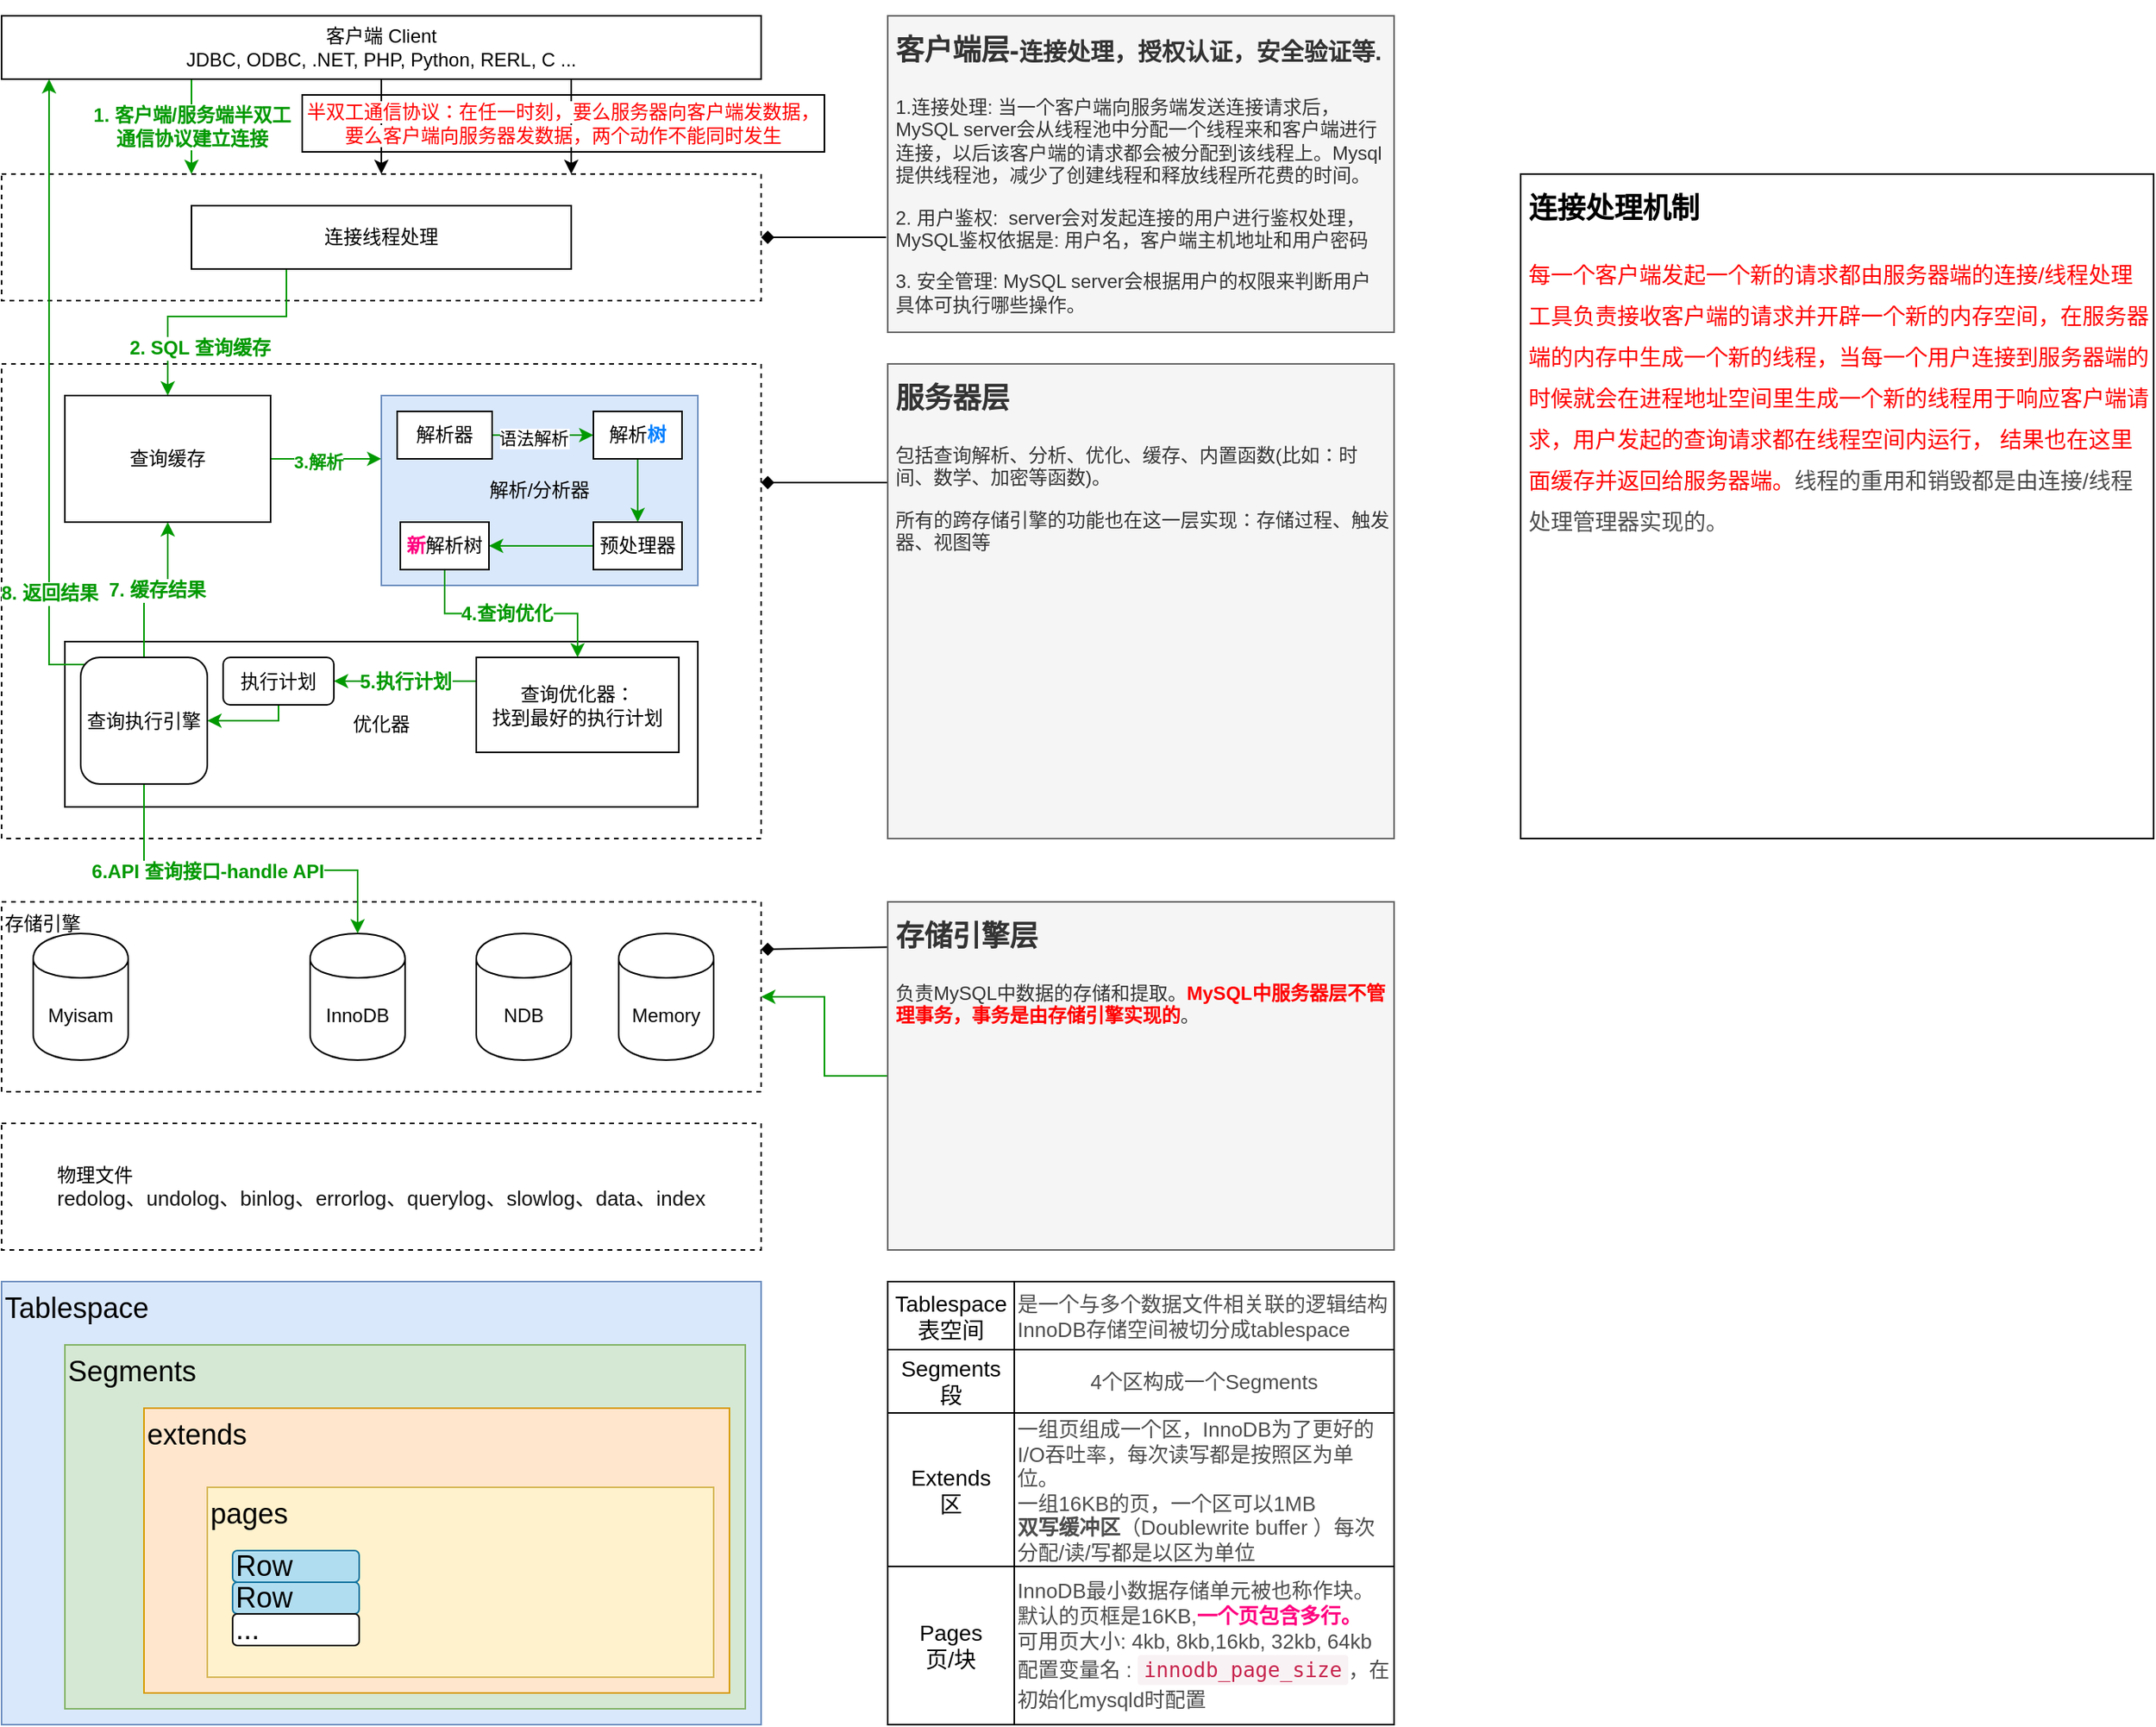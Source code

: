 <mxfile version="13.3.9" type="device" pages="2"><diagram id="6okuXUGJVfqcQcE55KSG" name="基础架构"><mxGraphModel dx="925" dy="1435" grid="1" gridSize="10" guides="1" tooltips="1" connect="1" arrows="1" fold="1" page="1" pageScale="1" pageWidth="827" pageHeight="1169" math="0" shadow="0"><root><mxCell id="0"/><mxCell id="1" parent="0"/><mxCell id="i_WEbplird6ns5bfVKfL-4" value="" style="rounded=0;whiteSpace=wrap;html=1;dashed=1;" vertex="1" parent="1"><mxGeometry x="40" y="300" width="480" height="300" as="geometry"/></mxCell><mxCell id="i_WEbplird6ns5bfVKfL-3" value="" style="rounded=0;whiteSpace=wrap;html=1;dashed=1;" vertex="1" parent="1"><mxGeometry x="40" y="180" width="480" height="80" as="geometry"/></mxCell><mxCell id="i_WEbplird6ns5bfVKfL-15" value="&lt;b style=&quot;font-size: 12px&quot;&gt;&lt;font color=&quot;#009900&quot;&gt;1. 客户端/服务端半双工&lt;br&gt;通信协议建立连接&lt;/font&gt;&lt;/b&gt;" style="edgeStyle=none;rounded=0;orthogonalLoop=1;jettySize=auto;html=1;exitX=0.25;exitY=1;exitDx=0;exitDy=0;entryX=0.25;entryY=0;entryDx=0;entryDy=0;strokeColor=#009900;" edge="1" parent="1" source="i_WEbplird6ns5bfVKfL-1" target="i_WEbplird6ns5bfVKfL-3"><mxGeometry relative="1" as="geometry"/></mxCell><mxCell id="i_WEbplird6ns5bfVKfL-16" style="edgeStyle=none;rounded=0;orthogonalLoop=1;jettySize=auto;html=1;exitX=0.5;exitY=1;exitDx=0;exitDy=0;" edge="1" parent="1" source="i_WEbplird6ns5bfVKfL-1" target="i_WEbplird6ns5bfVKfL-3"><mxGeometry relative="1" as="geometry"/></mxCell><mxCell id="i_WEbplird6ns5bfVKfL-17" style="edgeStyle=none;rounded=0;orthogonalLoop=1;jettySize=auto;html=1;exitX=0.75;exitY=1;exitDx=0;exitDy=0;entryX=0.75;entryY=0;entryDx=0;entryDy=0;" edge="1" parent="1" source="i_WEbplird6ns5bfVKfL-1" target="i_WEbplird6ns5bfVKfL-3"><mxGeometry relative="1" as="geometry"/></mxCell><mxCell id="i_WEbplird6ns5bfVKfL-1" value="客户端 Client&lt;br&gt;JDBC, ODBC, .NET, PHP, Python, RERL, C ..." style="rounded=0;whiteSpace=wrap;html=1;" vertex="1" parent="1"><mxGeometry x="40" y="80" width="480" height="40" as="geometry"/></mxCell><mxCell id="i_WEbplird6ns5bfVKfL-18" style="edgeStyle=orthogonalEdgeStyle;rounded=0;orthogonalLoop=1;jettySize=auto;html=1;exitX=0.25;exitY=1;exitDx=0;exitDy=0;entryX=0.5;entryY=0;entryDx=0;entryDy=0;strokeColor=#009900;" edge="1" parent="1" source="i_WEbplird6ns5bfVKfL-2" target="i_WEbplird6ns5bfVKfL-7"><mxGeometry relative="1" as="geometry"><Array as="points"><mxPoint x="220" y="270"/><mxPoint x="145" y="270"/></Array></mxGeometry></mxCell><mxCell id="i_WEbplird6ns5bfVKfL-36" value="&lt;b&gt;&lt;font style=&quot;font-size: 12px&quot; color=&quot;#009900&quot;&gt;2. SQL 查询缓存&lt;/font&gt;&lt;/b&gt;" style="edgeLabel;html=1;align=center;verticalAlign=middle;resizable=0;points=[];" vertex="1" connectable="0" parent="i_WEbplird6ns5bfVKfL-18"><mxGeometry x="-0.036" y="-3" relative="1" as="geometry"><mxPoint x="-11" y="23" as="offset"/></mxGeometry></mxCell><mxCell id="i_WEbplird6ns5bfVKfL-2" value="连接线程处理" style="rounded=0;whiteSpace=wrap;html=1;" vertex="1" parent="1"><mxGeometry x="160" y="200" width="240" height="40" as="geometry"/></mxCell><mxCell id="i_WEbplird6ns5bfVKfL-5" value="存储引擎" style="rounded=0;whiteSpace=wrap;html=1;dashed=1;verticalAlign=top;align=left;" vertex="1" parent="1"><mxGeometry x="40" y="640" width="480" height="120" as="geometry"/></mxCell><mxCell id="i_WEbplird6ns5bfVKfL-6" value="Myisam" style="shape=cylinder;whiteSpace=wrap;html=1;boundedLbl=1;backgroundOutline=1;" vertex="1" parent="1"><mxGeometry x="60" y="660" width="60" height="80" as="geometry"/></mxCell><mxCell id="i_WEbplird6ns5bfVKfL-37" style="edgeStyle=orthogonalEdgeStyle;rounded=0;orthogonalLoop=1;jettySize=auto;html=1;exitX=1;exitY=0.5;exitDx=0;exitDy=0;entryX=0;entryY=0.333;entryDx=0;entryDy=0;entryPerimeter=0;endArrow=classic;endFill=1;strokeColor=#009900;" edge="1" parent="1" source="i_WEbplird6ns5bfVKfL-7" target="i_WEbplird6ns5bfVKfL-8"><mxGeometry relative="1" as="geometry"/></mxCell><mxCell id="i_WEbplird6ns5bfVKfL-51" value="&lt;b&gt;&lt;font color=&quot;#009900&quot;&gt;3.解析&lt;/font&gt;&lt;/b&gt;" style="edgeLabel;html=1;align=center;verticalAlign=middle;resizable=0;points=[];" vertex="1" connectable="0" parent="i_WEbplird6ns5bfVKfL-37"><mxGeometry x="-0.143" y="-2" relative="1" as="geometry"><mxPoint as="offset"/></mxGeometry></mxCell><mxCell id="i_WEbplird6ns5bfVKfL-7" value="查询缓存" style="rounded=0;whiteSpace=wrap;html=1;" vertex="1" parent="1"><mxGeometry x="80" y="320" width="130" height="80" as="geometry"/></mxCell><mxCell id="i_WEbplird6ns5bfVKfL-8" value="解析/分析器" style="rounded=0;whiteSpace=wrap;html=1;fillColor=#dae8fc;strokeColor=#6c8ebf;" vertex="1" parent="1"><mxGeometry x="280" y="320" width="200" height="120" as="geometry"/></mxCell><mxCell id="i_WEbplird6ns5bfVKfL-9" value="优化器" style="rounded=0;whiteSpace=wrap;html=1;" vertex="1" parent="1"><mxGeometry x="80" y="475.5" width="400" height="104.5" as="geometry"/></mxCell><mxCell id="i_WEbplird6ns5bfVKfL-10" value="InnoDB" style="shape=cylinder;whiteSpace=wrap;html=1;boundedLbl=1;backgroundOutline=1;" vertex="1" parent="1"><mxGeometry x="235" y="660" width="60" height="80" as="geometry"/></mxCell><mxCell id="i_WEbplird6ns5bfVKfL-11" value="Memory" style="shape=cylinder;whiteSpace=wrap;html=1;boundedLbl=1;backgroundOutline=1;" vertex="1" parent="1"><mxGeometry x="430" y="660" width="60" height="80" as="geometry"/></mxCell><mxCell id="i_WEbplird6ns5bfVKfL-29" style="edgeStyle=none;rounded=0;orthogonalLoop=1;jettySize=auto;html=1;exitX=-0.003;exitY=0.7;exitDx=0;exitDy=0;entryX=1;entryY=0.5;entryDx=0;entryDy=0;endArrow=diamond;endFill=1;exitPerimeter=0;" edge="1" parent="1" source="i_WEbplird6ns5bfVKfL-28" target="i_WEbplird6ns5bfVKfL-3"><mxGeometry relative="1" as="geometry"/></mxCell><mxCell id="i_WEbplird6ns5bfVKfL-28" value="&lt;h1&gt;&lt;font style=&quot;font-size: 18px&quot;&gt;客户端层-&lt;/font&gt;&lt;font style=&quot;font-size: 15px&quot;&gt;连接处理，授权认证，安全验证等.&lt;/font&gt;&lt;/h1&gt;&lt;p&gt;1.连接处理: 当一个客户端向服务端发送连接请求后，MySQL server会从线程池中分配一个线程来和客户端进行连接，以后该客户端的请求都会被分配到该线程上。Mysql提供线程池，减少了创建线程和释放线程所花费的时间。&lt;/p&gt;&lt;p&gt;&lt;span&gt;2. 用户鉴权:&amp;nbsp; server会对发起连接的用户进行鉴权处理，MySQL鉴权依据是: 用户名，客户端主机地址和用户密码&lt;/span&gt;&lt;br&gt;&lt;/p&gt;&lt;p&gt;&lt;span&gt;3. 安全管理: MySQL server会根据用户的权限来判断用户具体可执行哪些操作。&lt;/span&gt;&lt;br&gt;&lt;/p&gt;" style="text;html=1;spacing=5;spacingTop=-20;whiteSpace=wrap;overflow=hidden;rounded=0;fillColor=#f5f5f5;strokeColor=#666666;fontColor=#333333;" vertex="1" parent="1"><mxGeometry x="600" y="80" width="320" height="200" as="geometry"/></mxCell><mxCell id="i_WEbplird6ns5bfVKfL-31" style="edgeStyle=none;rounded=0;orthogonalLoop=1;jettySize=auto;html=1;exitX=0;exitY=0.25;exitDx=0;exitDy=0;entryX=1;entryY=0.25;entryDx=0;entryDy=0;endArrow=diamond;endFill=1;" edge="1" parent="1" source="i_WEbplird6ns5bfVKfL-30" target="i_WEbplird6ns5bfVKfL-4"><mxGeometry relative="1" as="geometry"/></mxCell><mxCell id="i_WEbplird6ns5bfVKfL-30" value="&lt;h1&gt;&lt;font style=&quot;font-size: 18px&quot;&gt;服务器层&lt;/font&gt;&lt;/h1&gt;&lt;p&gt;&lt;span&gt;包括查询解析、分析、优化、缓存、内置函数(比如：时间、数学、加密等函数)。&lt;/span&gt;&lt;/p&gt;&lt;p&gt;&lt;span&gt;所有的跨存储引擎的功能也在这一层实现：存储过程、触发器、视图等&lt;/span&gt;&lt;br&gt;&lt;/p&gt;" style="text;html=1;spacing=5;spacingTop=-20;whiteSpace=wrap;overflow=hidden;rounded=0;fillColor=#f5f5f5;strokeColor=#666666;fontColor=#333333;" vertex="1" parent="1"><mxGeometry x="600" y="300" width="320" height="300" as="geometry"/></mxCell><mxCell id="i_WEbplird6ns5bfVKfL-34" style="edgeStyle=none;rounded=0;orthogonalLoop=1;jettySize=auto;html=1;entryX=1;entryY=0.25;entryDx=0;entryDy=0;endArrow=diamond;endFill=1;exitX=-0.001;exitY=0.13;exitDx=0;exitDy=0;exitPerimeter=0;" edge="1" parent="1" source="i_WEbplird6ns5bfVKfL-33" target="i_WEbplird6ns5bfVKfL-5"><mxGeometry relative="1" as="geometry"><mxPoint x="597" y="670" as="sourcePoint"/></mxGeometry></mxCell><mxCell id="hqczfqHnWzNGK72ttV61-27" value="" style="edgeStyle=orthogonalEdgeStyle;rounded=0;orthogonalLoop=1;jettySize=auto;html=1;endArrow=classic;endFill=1;strokeColor=#009900;fontSize=14;" edge="1" parent="1" source="i_WEbplird6ns5bfVKfL-33" target="i_WEbplird6ns5bfVKfL-5"><mxGeometry relative="1" as="geometry"/></mxCell><mxCell id="i_WEbplird6ns5bfVKfL-33" value="&lt;h1&gt;&lt;font style=&quot;font-size: 18px&quot;&gt;存储引擎层&lt;/font&gt;&lt;/h1&gt;&lt;p&gt;负责MySQL中数据的存储和提取。&lt;b&gt;&lt;font color=&quot;#ff0000&quot;&gt;MySQL中服务器层不管理事务，事务是由存储引擎实现的&lt;/font&gt;&lt;/b&gt;。&lt;/p&gt;" style="text;html=1;spacing=5;spacingTop=-20;whiteSpace=wrap;overflow=hidden;rounded=0;fillColor=#f5f5f5;strokeColor=#666666;fontColor=#333333;" vertex="1" parent="1"><mxGeometry x="600" y="640" width="320" height="220" as="geometry"/></mxCell><mxCell id="i_WEbplird6ns5bfVKfL-35" value="&lt;h1&gt;&lt;font style=&quot;font-size: 18px&quot;&gt;连接处理机制&lt;/font&gt;&lt;/h1&gt;&lt;p style=&quot;box-sizing: border-box ; outline: 0px ; margin: 0px 0px 16px ; padding: 0px ; color: rgb(77 , 77 , 77) ; line-height: 26px ; overflow-wrap: break-word ; background-color: rgb(255 , 255 , 255) ; font-size: 14px&quot;&gt;&lt;font style=&quot;box-sizing: border-box ; outline: 0px ; overflow-wrap: break-word ; font-size: 14px&quot;&gt;&lt;font color=&quot;red&quot; style=&quot;box-sizing: border-box ; outline: 0px ; overflow-wrap: break-word ; font-size: 14px&quot;&gt;&lt;span style=&quot;box-sizing: border-box ; outline: 0px ; overflow-wrap: break-word&quot;&gt;每一个客户端发起一个新的请求都由服务器端的连接/线程处理工具负责接收客户端的请求并开辟一个新的内存空间，在服务器端的内存中生成一个新的线程，当每一个用户连接到服务器端的时候就会在进程地址空间里生成一个新的线程用于响应客户端请求，用户发起的查询请求都在线程空间内运行， 结果也在这里面缓存并返回给服务器端。&lt;/span&gt;&lt;/font&gt;线程的重用和销毁都是由连接/线程处理管理器实现的。&lt;/font&gt;&lt;/p&gt;" style="text;html=1;spacing=5;spacingTop=-20;whiteSpace=wrap;overflow=hidden;rounded=0;fillColor=#ffffff;strokeColor=#000000;" vertex="1" parent="1"><mxGeometry x="1000" y="180" width="400" height="420" as="geometry"/></mxCell><mxCell id="i_WEbplird6ns5bfVKfL-40" value="" style="edgeStyle=orthogonalEdgeStyle;rounded=0;orthogonalLoop=1;jettySize=auto;html=1;endArrow=classic;endFill=1;strokeColor=#009900;" edge="1" parent="1" source="i_WEbplird6ns5bfVKfL-38" target="i_WEbplird6ns5bfVKfL-39"><mxGeometry relative="1" as="geometry"/></mxCell><mxCell id="i_WEbplird6ns5bfVKfL-41" value="语法解析" style="edgeLabel;html=1;align=center;verticalAlign=middle;resizable=0;points=[];" vertex="1" connectable="0" parent="i_WEbplird6ns5bfVKfL-40"><mxGeometry x="-0.2" y="-2" relative="1" as="geometry"><mxPoint as="offset"/></mxGeometry></mxCell><mxCell id="i_WEbplird6ns5bfVKfL-38" value="解析器" style="rounded=0;whiteSpace=wrap;html=1;strokeColor=#000000;fillColor=#ffffff;" vertex="1" parent="1"><mxGeometry x="290" y="330" width="60" height="30" as="geometry"/></mxCell><mxCell id="i_WEbplird6ns5bfVKfL-43" value="" style="edgeStyle=orthogonalEdgeStyle;rounded=0;orthogonalLoop=1;jettySize=auto;html=1;endArrow=classic;endFill=1;strokeColor=#009900;" edge="1" parent="1" source="i_WEbplird6ns5bfVKfL-39" target="i_WEbplird6ns5bfVKfL-42"><mxGeometry relative="1" as="geometry"/></mxCell><mxCell id="i_WEbplird6ns5bfVKfL-39" value="解析&lt;b&gt;&lt;font color=&quot;#007fff&quot;&gt;树&lt;/font&gt;&lt;/b&gt;" style="rounded=0;whiteSpace=wrap;html=1;strokeColor=#000000;fillColor=#ffffff;" vertex="1" parent="1"><mxGeometry x="414" y="330" width="56" height="30" as="geometry"/></mxCell><mxCell id="i_WEbplird6ns5bfVKfL-45" value="" style="edgeStyle=orthogonalEdgeStyle;rounded=0;orthogonalLoop=1;jettySize=auto;html=1;endArrow=classic;endFill=1;strokeColor=#009900;" edge="1" parent="1" source="i_WEbplird6ns5bfVKfL-42" target="i_WEbplird6ns5bfVKfL-44"><mxGeometry relative="1" as="geometry"/></mxCell><mxCell id="i_WEbplird6ns5bfVKfL-42" value="预处理器" style="rounded=0;whiteSpace=wrap;html=1;strokeColor=#000000;fillColor=#ffffff;" vertex="1" parent="1"><mxGeometry x="414" y="400" width="56" height="30" as="geometry"/></mxCell><mxCell id="i_WEbplird6ns5bfVKfL-48" style="edgeStyle=orthogonalEdgeStyle;rounded=0;orthogonalLoop=1;jettySize=auto;html=1;exitX=0.5;exitY=1;exitDx=0;exitDy=0;entryX=0.5;entryY=0;entryDx=0;entryDy=0;endArrow=classic;endFill=1;strokeColor=#009900;" edge="1" parent="1" source="i_WEbplird6ns5bfVKfL-44" target="i_WEbplird6ns5bfVKfL-46"><mxGeometry relative="1" as="geometry"/></mxCell><mxCell id="i_WEbplird6ns5bfVKfL-49" value="&lt;b&gt;&lt;font style=&quot;font-size: 12px&quot; color=&quot;#009900&quot;&gt;4.查询优化&lt;/font&gt;&lt;/b&gt;" style="edgeLabel;html=1;align=center;verticalAlign=middle;resizable=0;points=[];" vertex="1" connectable="0" parent="i_WEbplird6ns5bfVKfL-48"><mxGeometry x="-0.05" relative="1" as="geometry"><mxPoint as="offset"/></mxGeometry></mxCell><mxCell id="i_WEbplird6ns5bfVKfL-44" value="&lt;b&gt;&lt;font color=&quot;#ff0080&quot;&gt;新&lt;/font&gt;&lt;/b&gt;解析树" style="rounded=0;whiteSpace=wrap;html=1;strokeColor=#000000;fillColor=#ffffff;" vertex="1" parent="1"><mxGeometry x="292" y="400" width="56" height="30" as="geometry"/></mxCell><mxCell id="i_WEbplird6ns5bfVKfL-54" value="&lt;b&gt;&lt;font style=&quot;font-size: 12px&quot; color=&quot;#009900&quot;&gt;5.执行计划&lt;/font&gt;&lt;/b&gt;" style="edgeStyle=orthogonalEdgeStyle;rounded=0;orthogonalLoop=1;jettySize=auto;html=1;exitX=0;exitY=0.25;exitDx=0;exitDy=0;entryX=1;entryY=0.5;entryDx=0;entryDy=0;endArrow=classic;endFill=1;strokeColor=#009900;" edge="1" parent="1" source="i_WEbplird6ns5bfVKfL-46" target="i_WEbplird6ns5bfVKfL-52"><mxGeometry relative="1" as="geometry"/></mxCell><mxCell id="i_WEbplird6ns5bfVKfL-46" value="查询优化器：&lt;br&gt;找到最好的执行计划" style="rounded=0;whiteSpace=wrap;html=1;strokeColor=#000000;fillColor=#ffffff;" vertex="1" parent="1"><mxGeometry x="340" y="485.5" width="128" height="60" as="geometry"/></mxCell><mxCell id="i_WEbplird6ns5bfVKfL-55" style="edgeStyle=orthogonalEdgeStyle;rounded=0;orthogonalLoop=1;jettySize=auto;html=1;exitX=0.5;exitY=1;exitDx=0;exitDy=0;entryX=1;entryY=0.5;entryDx=0;entryDy=0;endArrow=classic;endFill=1;strokeColor=#009900;" edge="1" parent="1" source="i_WEbplird6ns5bfVKfL-52" target="i_WEbplird6ns5bfVKfL-53"><mxGeometry relative="1" as="geometry"><Array as="points"><mxPoint x="215" y="525.5"/></Array></mxGeometry></mxCell><mxCell id="i_WEbplird6ns5bfVKfL-52" value="执行计划" style="rounded=1;whiteSpace=wrap;html=1;strokeColor=#000000;fillColor=#ffffff;" vertex="1" parent="1"><mxGeometry x="180" y="485.5" width="70" height="30" as="geometry"/></mxCell><mxCell id="i_WEbplird6ns5bfVKfL-56" style="edgeStyle=orthogonalEdgeStyle;rounded=0;orthogonalLoop=1;jettySize=auto;html=1;exitX=0.5;exitY=1;exitDx=0;exitDy=0;entryX=0.5;entryY=0;entryDx=0;entryDy=0;endArrow=classic;endFill=1;strokeColor=#009900;" edge="1" parent="1" source="i_WEbplird6ns5bfVKfL-53" target="i_WEbplird6ns5bfVKfL-10"><mxGeometry relative="1" as="geometry"><Array as="points"><mxPoint x="130" y="620"/><mxPoint x="265" y="620"/></Array></mxGeometry></mxCell><mxCell id="i_WEbplird6ns5bfVKfL-57" value="&lt;b&gt;&lt;font style=&quot;font-size: 12px&quot; color=&quot;#009900&quot;&gt;6.API 查询接口-handle API&lt;/font&gt;&lt;/b&gt;" style="edgeLabel;html=1;align=center;verticalAlign=middle;resizable=0;points=[];" vertex="1" connectable="0" parent="i_WEbplird6ns5bfVKfL-56"><mxGeometry x="-0.182" y="-1" relative="1" as="geometry"><mxPoint as="offset"/></mxGeometry></mxCell><mxCell id="i_WEbplird6ns5bfVKfL-58" value="&lt;b&gt;&lt;font style=&quot;font-size: 12px&quot; color=&quot;#009900&quot;&gt;7. 缓存结果&lt;/font&gt;&lt;/b&gt;" style="edgeStyle=orthogonalEdgeStyle;rounded=0;orthogonalLoop=1;jettySize=auto;html=1;exitX=0.5;exitY=0;exitDx=0;exitDy=0;entryX=0.5;entryY=1;entryDx=0;entryDy=0;endArrow=classic;endFill=1;strokeColor=#009900;" edge="1" parent="1" source="i_WEbplird6ns5bfVKfL-53" target="i_WEbplird6ns5bfVKfL-7"><mxGeometry relative="1" as="geometry"/></mxCell><mxCell id="i_WEbplird6ns5bfVKfL-59" style="edgeStyle=orthogonalEdgeStyle;rounded=0;orthogonalLoop=1;jettySize=auto;html=1;exitX=0.25;exitY=0;exitDx=0;exitDy=0;endArrow=classic;endFill=1;strokeColor=#009900;" edge="1" parent="1" source="i_WEbplird6ns5bfVKfL-53" target="i_WEbplird6ns5bfVKfL-1"><mxGeometry relative="1" as="geometry"><mxPoint x="107" y="120" as="targetPoint"/><Array as="points"><mxPoint x="110" y="490"/><mxPoint x="70" y="490"/><mxPoint x="70" y="100"/></Array></mxGeometry></mxCell><mxCell id="i_WEbplird6ns5bfVKfL-60" value="&lt;b&gt;&lt;font style=&quot;font-size: 12px&quot; color=&quot;#009900&quot;&gt;8. 返回结果&lt;/font&gt;&lt;/b&gt;" style="edgeLabel;html=1;align=center;verticalAlign=middle;resizable=0;points=[];" vertex="1" connectable="0" parent="i_WEbplird6ns5bfVKfL-59"><mxGeometry x="-0.568" relative="1" as="geometry"><mxPoint as="offset"/></mxGeometry></mxCell><mxCell id="i_WEbplird6ns5bfVKfL-53" value="查询执行引擎" style="rounded=1;whiteSpace=wrap;html=1;strokeColor=#000000;fillColor=#ffffff;" vertex="1" parent="1"><mxGeometry x="90" y="485.5" width="80" height="80" as="geometry"/></mxCell><mxCell id="hqczfqHnWzNGK72ttV61-1" value="Tablespace" style="rounded=0;whiteSpace=wrap;html=1;strokeColor=#6c8ebf;fillColor=#dae8fc;verticalAlign=top;align=left;fontSize=18;" vertex="1" parent="1"><mxGeometry x="40" y="880" width="480" height="280" as="geometry"/></mxCell><mxCell id="hqczfqHnWzNGK72ttV61-2" value="Segments" style="rounded=0;whiteSpace=wrap;html=1;strokeColor=#82b366;fillColor=#d5e8d4;verticalAlign=top;align=left;fontSize=18;" vertex="1" parent="1"><mxGeometry x="80" y="920" width="430" height="230" as="geometry"/></mxCell><mxCell id="hqczfqHnWzNGK72ttV61-3" value="extends" style="rounded=0;whiteSpace=wrap;html=1;strokeColor=#d79b00;fillColor=#ffe6cc;verticalAlign=top;align=left;fontSize=18;" vertex="1" parent="1"><mxGeometry x="130" y="960" width="370" height="180" as="geometry"/></mxCell><mxCell id="hqczfqHnWzNGK72ttV61-5" value="pages" style="rounded=0;whiteSpace=wrap;html=1;strokeColor=#d6b656;fillColor=#fff2cc;fontSize=18;align=left;verticalAlign=top;" vertex="1" parent="1"><mxGeometry x="170" y="1010" width="320" height="120" as="geometry"/></mxCell><mxCell id="hqczfqHnWzNGK72ttV61-6" value="Row" style="rounded=1;whiteSpace=wrap;html=1;strokeColor=#10739e;fillColor=#b1ddf0;fontSize=18;align=left;" vertex="1" parent="1"><mxGeometry x="186" y="1050" width="80" height="20" as="geometry"/></mxCell><mxCell id="hqczfqHnWzNGK72ttV61-7" value="Row" style="rounded=1;whiteSpace=wrap;html=1;strokeColor=#10739e;fillColor=#b1ddf0;fontSize=18;align=left;" vertex="1" parent="1"><mxGeometry x="186" y="1070" width="80" height="20" as="geometry"/></mxCell><mxCell id="hqczfqHnWzNGK72ttV61-8" value="..." style="rounded=1;whiteSpace=wrap;html=1;strokeColor=#000000;fillColor=#ffffff;fontSize=18;align=left;" vertex="1" parent="1"><mxGeometry x="186" y="1090" width="80" height="20" as="geometry"/></mxCell><mxCell id="hqczfqHnWzNGK72ttV61-25" value="NDB" style="shape=cylinder;whiteSpace=wrap;html=1;boundedLbl=1;backgroundOutline=1;" vertex="1" parent="1"><mxGeometry x="340" y="660" width="60" height="80" as="geometry"/></mxCell><mxCell id="hqczfqHnWzNGK72ttV61-9" value="" style="shape=table;html=1;whiteSpace=wrap;startSize=0;container=1;collapsible=0;childLayout=tableLayout;rounded=0;strokeColor=#000000;fillColor=#ffffff;fontSize=18;align=left;" vertex="1" parent="1"><mxGeometry x="600" y="880" width="320" height="280" as="geometry"/></mxCell><mxCell id="hqczfqHnWzNGK72ttV61-10" value="" style="shape=partialRectangle;html=1;whiteSpace=wrap;collapsible=0;dropTarget=0;pointerEvents=0;fillColor=none;top=0;left=0;bottom=0;right=0;points=[[0,0.5],[1,0.5]];portConstraint=eastwest;" vertex="1" parent="hqczfqHnWzNGK72ttV61-9"><mxGeometry width="320" height="43" as="geometry"/></mxCell><mxCell id="hqczfqHnWzNGK72ttV61-11" value="Tablespace&lt;br style=&quot;font-size: 14px;&quot;&gt;表空间" style="shape=partialRectangle;html=1;whiteSpace=wrap;connectable=0;fillColor=none;top=0;left=0;bottom=0;right=0;overflow=hidden;fontSize=14;" vertex="1" parent="hqczfqHnWzNGK72ttV61-10"><mxGeometry width="80" height="43" as="geometry"/></mxCell><mxCell id="hqczfqHnWzNGK72ttV61-12" value="&lt;div&gt;&lt;span style=&quot;font-size: 13px ; background-color: rgb(255 , 255 , 255) ; color: rgb(77 , 77 , 77)&quot;&gt;是一个与多个数据文件相关联的逻辑结构&lt;/span&gt;&lt;br&gt;&lt;/div&gt;&lt;div&gt;&lt;span style=&quot;color: rgb(77 , 77 , 77) ; font-size: 13px ; background-color: rgb(255 , 255 , 255)&quot;&gt;InnoDB存储空间被切分成tablespace&lt;/span&gt;&lt;span style=&quot;background-color: rgb(255 , 255 , 255) ; color: rgb(77 , 77 , 77)&quot;&gt;&lt;font style=&quot;font-size: 13px&quot;&gt;&lt;br&gt;&lt;/font&gt;&lt;/span&gt;&lt;/div&gt;" style="shape=partialRectangle;html=1;whiteSpace=wrap;connectable=0;fillColor=none;top=0;left=0;bottom=0;right=0;overflow=hidden;align=left;" vertex="1" parent="hqczfqHnWzNGK72ttV61-10"><mxGeometry x="80" width="240" height="43" as="geometry"/></mxCell><mxCell id="hqczfqHnWzNGK72ttV61-14" value="" style="shape=partialRectangle;html=1;whiteSpace=wrap;collapsible=0;dropTarget=0;pointerEvents=0;fillColor=none;top=0;left=0;bottom=0;right=0;points=[[0,0.5],[1,0.5]];portConstraint=eastwest;" vertex="1" parent="hqczfqHnWzNGK72ttV61-9"><mxGeometry y="43" width="320" height="40" as="geometry"/></mxCell><mxCell id="hqczfqHnWzNGK72ttV61-15" value="Segments&lt;br style=&quot;font-size: 14px;&quot;&gt;段" style="shape=partialRectangle;html=1;whiteSpace=wrap;connectable=0;fillColor=none;top=0;left=0;bottom=0;right=0;overflow=hidden;fontSize=14;" vertex="1" parent="hqczfqHnWzNGK72ttV61-14"><mxGeometry width="80" height="40" as="geometry"/></mxCell><mxCell id="hqczfqHnWzNGK72ttV61-16" value="&lt;span style=&quot;color: rgb(77 , 77 , 77) ; font-family: , &amp;#34;sf ui text&amp;#34; , &amp;#34;arial&amp;#34; , &amp;#34;pingfang sc&amp;#34; , &amp;#34;hiragino sans gb&amp;#34; , &amp;#34;microsoft yahei&amp;#34; , &amp;#34;wenquanyi micro hei&amp;#34; , sans-serif ; text-align: left ; background-color: rgb(255 , 255 , 255)&quot;&gt;&lt;font style=&quot;font-size: 13px&quot;&gt;4个区构成一个Segments&lt;/font&gt;&lt;/span&gt;" style="shape=partialRectangle;html=1;whiteSpace=wrap;connectable=0;fillColor=none;top=0;left=0;bottom=0;right=0;overflow=hidden;" vertex="1" parent="hqczfqHnWzNGK72ttV61-14"><mxGeometry x="80" width="240" height="40" as="geometry"/></mxCell><mxCell id="hqczfqHnWzNGK72ttV61-18" value="" style="shape=partialRectangle;html=1;whiteSpace=wrap;collapsible=0;dropTarget=0;pointerEvents=0;fillColor=none;top=0;left=0;bottom=0;right=0;points=[[0,0.5],[1,0.5]];portConstraint=eastwest;" vertex="1" parent="hqczfqHnWzNGK72ttV61-9"><mxGeometry y="83" width="320" height="97" as="geometry"/></mxCell><mxCell id="hqczfqHnWzNGK72ttV61-19" value="Extends&lt;br style=&quot;font-size: 14px;&quot;&gt;区" style="shape=partialRectangle;html=1;whiteSpace=wrap;connectable=0;fillColor=none;top=0;left=0;bottom=0;right=0;overflow=hidden;fontSize=14;" vertex="1" parent="hqczfqHnWzNGK72ttV61-18"><mxGeometry width="80" height="97" as="geometry"/></mxCell><mxCell id="hqczfqHnWzNGK72ttV61-20" value="&lt;font style=&quot;font-size: 13px&quot;&gt;&lt;span style=&quot;color: rgb(77 , 77 , 77) ; background-color: rgb(255 , 255 , 255)&quot;&gt;一组页组成一个区，InnoDB为了更好的I/O吞吐率，每次读写都是按照区为单位。&lt;/span&gt;&lt;br style=&quot;box-sizing: border-box ; outline: 0px ; overflow-wrap: break-word ; color: rgb(77 , 77 , 77) ; background-color: rgb(255 , 255 , 255)&quot;&gt;&lt;span style=&quot;color: rgb(77 , 77 , 77) ; background-color: rgb(255 , 255 , 255)&quot;&gt;一组16KB的页，一个区可以1MB&lt;br&gt;&lt;/span&gt;&lt;span style=&quot;box-sizing: border-box ; outline: 0px ; font-weight: 700 ; overflow-wrap: break-word ; color: rgb(77 , 77 , 77) ; background-color: rgb(255 , 255 , 255)&quot;&gt;双写缓冲区&lt;/span&gt;&lt;span style=&quot;color: rgb(77 , 77 , 77) ; background-color: rgb(255 , 255 , 255)&quot;&gt;（Doublewrite buffer ）每次分配/读/写都是以区为单位&lt;/span&gt;&lt;/font&gt;" style="shape=partialRectangle;html=1;whiteSpace=wrap;connectable=0;fillColor=none;top=0;left=0;bottom=0;right=0;overflow=hidden;align=left;" vertex="1" parent="hqczfqHnWzNGK72ttV61-18"><mxGeometry x="80" width="240" height="97" as="geometry"/></mxCell><mxCell id="hqczfqHnWzNGK72ttV61-22" style="shape=partialRectangle;html=1;whiteSpace=wrap;collapsible=0;dropTarget=0;pointerEvents=0;fillColor=none;top=0;left=0;bottom=0;right=0;points=[[0,0.5],[1,0.5]];portConstraint=eastwest;" vertex="1" parent="hqczfqHnWzNGK72ttV61-9"><mxGeometry y="180" width="320" height="100" as="geometry"/></mxCell><mxCell id="hqczfqHnWzNGK72ttV61-23" value="Pages&lt;br style=&quot;font-size: 14px;&quot;&gt;页/块" style="shape=partialRectangle;html=1;whiteSpace=wrap;connectable=0;fillColor=none;top=0;left=0;bottom=0;right=0;overflow=hidden;fontSize=14;" vertex="1" parent="hqczfqHnWzNGK72ttV61-22"><mxGeometry width="80" height="100" as="geometry"/></mxCell><mxCell id="hqczfqHnWzNGK72ttV61-24" value="&lt;font style=&quot;font-size: 13px&quot;&gt;&lt;span style=&quot;background-color: rgb(255 , 255 , 255)&quot;&gt;&lt;font color=&quot;#4d4d4d&quot;&gt;InnoDB最小数据存储单元被也称作块。默认的页框是16KB,&lt;/font&gt;&lt;b&gt;&lt;font color=&quot;#ff0080&quot;&gt;一个页包含多行。&lt;/font&gt;&lt;/b&gt;&lt;/span&gt;&lt;br style=&quot;box-sizing: border-box ; outline: 0px ; overflow-wrap: break-word ; color: rgb(77 , 77 , 77) ; font-family: , &amp;#34;sf ui text&amp;#34; , &amp;#34;arial&amp;#34; , &amp;#34;pingfang sc&amp;#34; , &amp;#34;hiragino sans gb&amp;#34; , &amp;#34;microsoft yahei&amp;#34; , &amp;#34;wenquanyi micro hei&amp;#34; , sans-serif ; background-color: rgb(255 , 255 , 255)&quot;&gt;&lt;span style=&quot;color: rgb(77 , 77 , 77) ; font-family: , &amp;#34;sf ui text&amp;#34; , &amp;#34;arial&amp;#34; , &amp;#34;pingfang sc&amp;#34; , &amp;#34;hiragino sans gb&amp;#34; , &amp;#34;microsoft yahei&amp;#34; , &amp;#34;wenquanyi micro hei&amp;#34; , sans-serif ; background-color: rgb(255 , 255 , 255)&quot;&gt;可用页大小: 4kb, 8kb,16kb, 32kb, 64kb&lt;/span&gt;&lt;br style=&quot;box-sizing: border-box ; outline: 0px ; overflow-wrap: break-word ; color: rgb(77 , 77 , 77) ; font-family: , &amp;#34;sf ui text&amp;#34; , &amp;#34;arial&amp;#34; , &amp;#34;pingfang sc&amp;#34; , &amp;#34;hiragino sans gb&amp;#34; , &amp;#34;microsoft yahei&amp;#34; , &amp;#34;wenquanyi micro hei&amp;#34; , sans-serif ; background-color: rgb(255 , 255 , 255)&quot;&gt;&lt;span style=&quot;color: rgb(77 , 77 , 77) ; font-family: , &amp;#34;sf ui text&amp;#34; , &amp;#34;arial&amp;#34; , &amp;#34;pingfang sc&amp;#34; , &amp;#34;hiragino sans gb&amp;#34; , &amp;#34;microsoft yahei&amp;#34; , &amp;#34;wenquanyi micro hei&amp;#34; , sans-serif ; background-color: rgb(255 , 255 , 255)&quot;&gt;配置变量名 :&amp;nbsp;&lt;/span&gt;&lt;code style=&quot;box-sizing: border-box ; outline: 0px ; font-family: &amp;#34;source code pro&amp;#34; , &amp;#34;dejavu sans mono&amp;#34; , &amp;#34;ubuntu mono&amp;#34; , &amp;#34;anonymous pro&amp;#34; , &amp;#34;droid sans mono&amp;#34; , &amp;#34;menlo&amp;#34; , &amp;#34;monaco&amp;#34; , &amp;#34;consolas&amp;#34; , &amp;#34;inconsolata&amp;#34; , &amp;#34;courier&amp;#34; , monospace , &amp;#34;pingfang sc&amp;#34; , &amp;#34;microsoft yahei&amp;#34; , sans-serif ; line-height: 22px ; color: rgb(199 , 37 , 78) ; background-color: rgb(249 , 242 , 244) ; border-radius: 2px ; padding: 2px 4px ; overflow-wrap: break-word&quot;&gt;innodb_page_size&lt;/code&gt;&lt;span style=&quot;color: rgb(77 , 77 , 77) ; font-family: , &amp;#34;sf ui text&amp;#34; , &amp;#34;arial&amp;#34; , &amp;#34;pingfang sc&amp;#34; , &amp;#34;hiragino sans gb&amp;#34; , &amp;#34;microsoft yahei&amp;#34; , &amp;#34;wenquanyi micro hei&amp;#34; , sans-serif ; background-color: rgb(255 , 255 , 255)&quot;&gt;，在初始化mysqld时配置&lt;/span&gt;&lt;/font&gt;" style="shape=partialRectangle;html=1;whiteSpace=wrap;connectable=0;fillColor=none;top=0;left=0;bottom=0;right=0;overflow=hidden;align=left;" vertex="1" parent="hqczfqHnWzNGK72ttV61-22"><mxGeometry x="80" width="240" height="100" as="geometry"/></mxCell><mxCell id="hqczfqHnWzNGK72ttV61-26" value="&lt;div style=&quot;text-align: left&quot;&gt;&lt;span&gt;物理文件&lt;/span&gt;&lt;/div&gt;&lt;span style=&quot;color: rgb(18 , 18 , 18) ; background-color: rgb(255 , 255 , 255)&quot;&gt;&lt;font style=&quot;font-size: 13px&quot;&gt;redolog、undolog、binlog、errorlog、querylog、slowlog、data、index&lt;/font&gt;&lt;/span&gt;" style="rounded=0;whiteSpace=wrap;html=1;dashed=1;" vertex="1" parent="1"><mxGeometry x="40" y="780" width="480" height="80" as="geometry"/></mxCell><mxCell id="i_WEbplird6ns5bfVKfL-61" value="&lt;span style=&quot;box-sizing: border-box ; outline: 0px ; overflow-wrap: break-word ; color: rgb(255 , 0 , 0) ; background-color: rgb(255 , 255 , 255)&quot;&gt;&lt;font style=&quot;font-size: 12px&quot;&gt;半双工通信协议：在任一时刻，要么服务器向客户端发数据，&lt;br&gt;要么客户端向服务器发数据，两个动作不能同时发生&lt;/font&gt;&lt;/span&gt;" style="text;html=1;fillColor=none;align=center;verticalAlign=middle;whiteSpace=wrap;rounded=0;strokeColor=#000000;" vertex="1" parent="1"><mxGeometry x="230" y="130" width="330" height="36" as="geometry"/></mxCell></root></mxGraphModel></diagram><diagram id="XGv4Xmy3VuAMpxFyi6Ot" name="索引"><mxGraphModel dx="946" dy="680" grid="1" gridSize="10" guides="1" tooltips="1" connect="1" arrows="1" fold="1" page="1" pageScale="1" pageWidth="827" pageHeight="1169" math="0" shadow="0"><root><mxCell id="RW2l-e3jguMGcuouVLQk-0"/><mxCell id="RW2l-e3jguMGcuouVLQk-1" parent="RW2l-e3jguMGcuouVLQk-0"/><mxCell id="RW2l-e3jguMGcuouVLQk-2" value="&lt;h1&gt;多列索引的顺序问题&lt;/h1&gt;&lt;p style=&quot;font-size: 14px&quot;&gt;&lt;font color=&quot;#007fff&quot;&gt;&lt;b&gt;多列索引的顺序对于查询是至关重要的，很明显应该把选择性更高的字段放到索引的前面，这样通过第一个字段就可以过滤掉大多数不符合条件的数据。&lt;/b&gt;&lt;b&gt;理解索引选择性的概念后，就不难确定哪个字段的选择性较高了，查一下就知道了&lt;/b&gt;&lt;/font&gt;，比如：&lt;/p&gt;&lt;p style=&quot;font-size: 13px&quot;&gt;&lt;span&gt;SELECT * FROM payment where staff_id = 2 and customer_id = 584&amp;nbsp;&amp;nbsp;&lt;/span&gt;&lt;span&gt;是应该创建(staff_id,customer_id)的索引还是应该颠倒一下顺序？&lt;/span&gt;&lt;/p&gt;&lt;p&gt;&lt;span&gt;&lt;font style=&quot;font-size: 14px&quot; color=&quot;#ff0000&quot;&gt;&lt;b&gt;&lt;br&gt;&lt;/b&gt;&lt;/font&gt;&lt;/span&gt;&lt;/p&gt;&lt;p&gt;&lt;span&gt;&lt;font style=&quot;font-size: 14px&quot; color=&quot;#ff0000&quot;&gt;&lt;b&gt;执行下面的查询，哪个字段的选择性更接近1就把哪个字段索引前面就好。&lt;/b&gt;&lt;/font&gt;&lt;/span&gt;&lt;/p&gt;&lt;p style=&quot;font-size: 13px&quot;&gt;&lt;font style=&quot;font-size: 13px&quot; color=&quot;#009900&quot;&gt;select count(distinct staff_id)/count(*) as staff_id_selectivity,&lt;/font&gt;&lt;/p&gt;&lt;p style=&quot;font-size: 13px&quot;&gt;&lt;font style=&quot;font-size: 13px&quot; color=&quot;#009900&quot;&gt;&amp;nbsp; &amp;nbsp; &amp;nbsp; &amp;nbsp; &amp;nbsp; count(distinct customer_id)/count(*) as customer_id_selectivity,&lt;/font&gt;&lt;/p&gt;&lt;p style=&quot;font-size: 13px&quot;&gt;&lt;font style=&quot;font-size: 13px&quot; color=&quot;#009900&quot;&gt;&amp;nbsp; &amp;nbsp; &amp;nbsp; &amp;nbsp; &amp;nbsp; count(*) from payment&lt;/font&gt;&lt;/p&gt;&lt;p style=&quot;font-size: 13px&quot;&gt;&lt;font style=&quot;font-size: 13px&quot; color=&quot;#009900&quot;&gt;&lt;br&gt;&lt;/font&gt;&lt;/p&gt;&lt;p&gt;&lt;font style=&quot;font-size: 8px&quot;&gt;https://blog.csdn.net/fuzhongmin05/article/details/70904190&lt;/font&gt;&lt;br&gt;&lt;/p&gt;" style="text;html=1;spacing=5;spacingTop=-20;whiteSpace=wrap;overflow=hidden;rounded=0;fillColor=#ffffff;strokeColor=#000000;" vertex="1" parent="RW2l-e3jguMGcuouVLQk-1"><mxGeometry x="11" y="10" width="810" height="310" as="geometry"/></mxCell></root></mxGraphModel></diagram></mxfile>